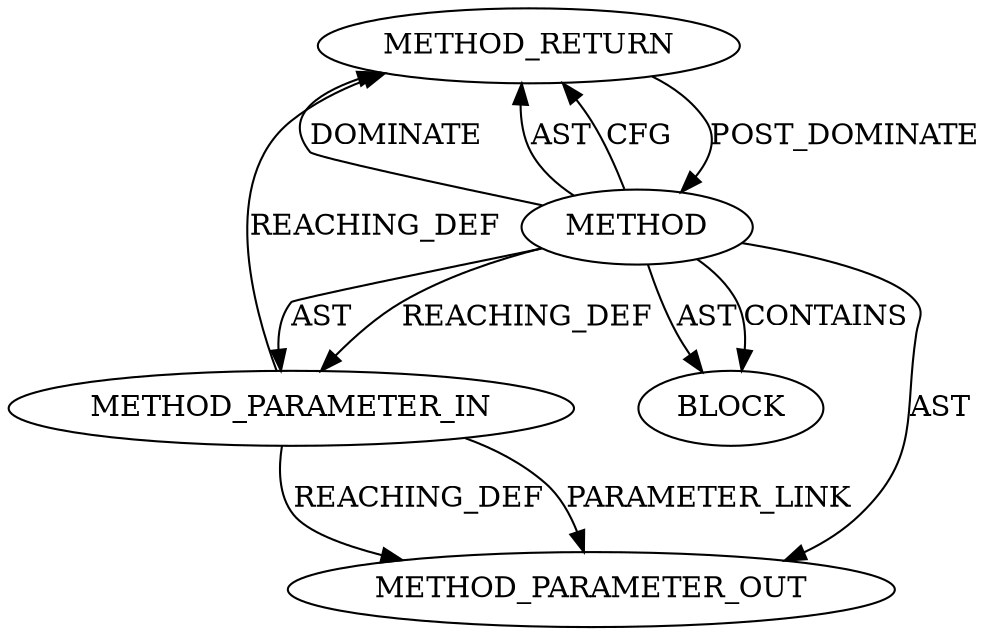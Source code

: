 digraph {
  2545 [label=METHOD_RETURN ORDER=2 CODE="RET" TYPE_FULL_NAME="ANY" EVALUATION_STRATEGY="BY_VALUE"]
  2930 [label=METHOD_PARAMETER_OUT ORDER=1 CODE="p1" IS_VARIADIC=false TYPE_FULL_NAME="ANY" EVALUATION_STRATEGY="BY_VALUE" INDEX=1 NAME="p1"]
  2542 [label=METHOD AST_PARENT_TYPE="NAMESPACE_BLOCK" AST_PARENT_FULL_NAME="<global>" ORDER=0 CODE="<empty>" FULL_NAME="msg_errcode" IS_EXTERNAL=true FILENAME="<empty>" SIGNATURE="" NAME="msg_errcode"]
  2543 [label=METHOD_PARAMETER_IN ORDER=1 CODE="p1" IS_VARIADIC=false TYPE_FULL_NAME="ANY" EVALUATION_STRATEGY="BY_VALUE" INDEX=1 NAME="p1"]
  2544 [label=BLOCK ORDER=1 ARGUMENT_INDEX=1 CODE="<empty>" TYPE_FULL_NAME="ANY"]
  2543 -> 2930 [label=REACHING_DEF VARIABLE="p1"]
  2545 -> 2542 [label=POST_DOMINATE ]
  2542 -> 2544 [label=AST ]
  2542 -> 2545 [label=DOMINATE ]
  2542 -> 2930 [label=AST ]
  2542 -> 2545 [label=AST ]
  2543 -> 2545 [label=REACHING_DEF VARIABLE="p1"]
  2542 -> 2544 [label=CONTAINS ]
  2542 -> 2545 [label=CFG ]
  2542 -> 2543 [label=REACHING_DEF VARIABLE=""]
  2543 -> 2930 [label=PARAMETER_LINK ]
  2542 -> 2543 [label=AST ]
}
